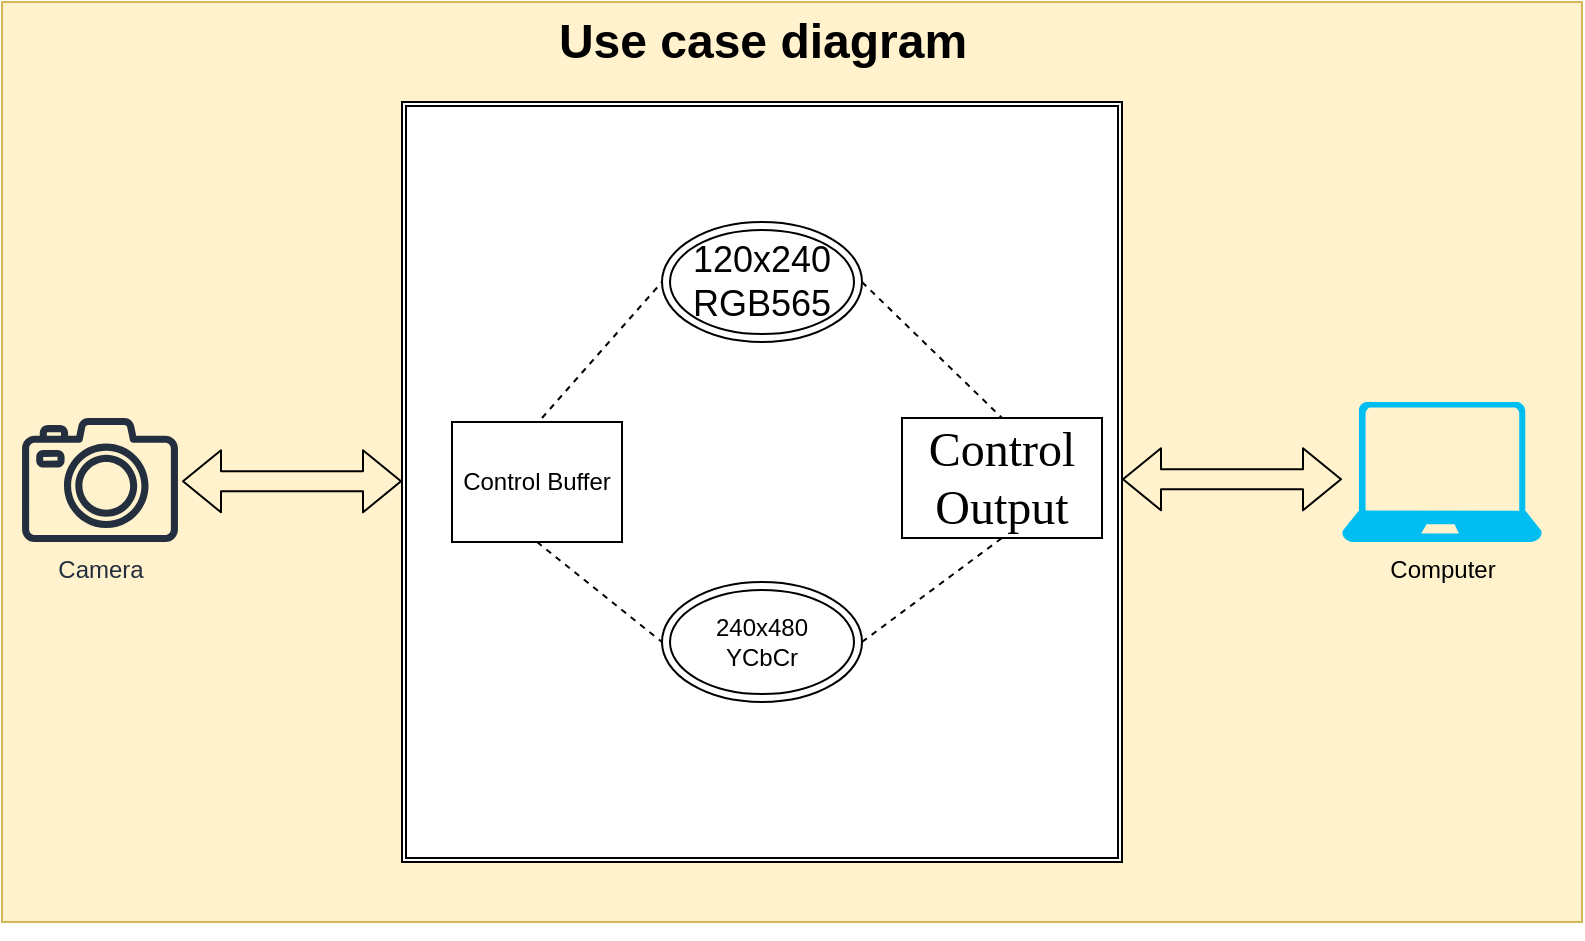 <mxfile version="15.0.6" type="device"><diagram id="9JRnugvWtYkws6AbIjkh" name="Page-1"><mxGraphModel dx="1422" dy="786" grid="1" gridSize="10" guides="1" tooltips="1" connect="1" arrows="1" fold="1" page="1" pageScale="1" pageWidth="850" pageHeight="1100" math="0" shadow="0"><root><mxCell id="0"/><mxCell id="1" parent="0"/><mxCell id="GjHQsuyvKO01UTvJ6QS9-28" value="" style="rounded=0;whiteSpace=wrap;html=1;fillColor=#fff2cc;strokeColor=#d6b656;" vertex="1" parent="1"><mxGeometry x="20" y="400" width="790" height="460" as="geometry"/></mxCell><mxCell id="GjHQsuyvKO01UTvJ6QS9-4" value="Camera" style="outlineConnect=0;fontColor=#232F3E;gradientColor=none;fillColor=#232F3E;strokeColor=none;dashed=0;verticalLabelPosition=bottom;verticalAlign=top;align=center;html=1;fontSize=12;fontStyle=0;aspect=fixed;pointerEvents=1;shape=mxgraph.aws4.camera2;" vertex="1" parent="1"><mxGeometry x="30" y="608" width="78" height="62" as="geometry"/></mxCell><mxCell id="GjHQsuyvKO01UTvJ6QS9-6" value="" style="shape=ext;double=1;rounded=0;whiteSpace=wrap;html=1;" vertex="1" parent="1"><mxGeometry x="220" y="450" width="360" height="380" as="geometry"/></mxCell><mxCell id="GjHQsuyvKO01UTvJ6QS9-7" value="&lt;font style=&quot;font-size: 18px&quot;&gt;120x240&lt;br&gt;RGB565&lt;/font&gt;" style="ellipse;shape=doubleEllipse;whiteSpace=wrap;html=1;" vertex="1" parent="1"><mxGeometry x="350" y="510" width="100" height="60" as="geometry"/></mxCell><mxCell id="GjHQsuyvKO01UTvJ6QS9-8" value="240x480&lt;br&gt;YCbCr" style="ellipse;shape=doubleEllipse;whiteSpace=wrap;html=1;" vertex="1" parent="1"><mxGeometry x="350" y="690" width="100" height="60" as="geometry"/></mxCell><mxCell id="GjHQsuyvKO01UTvJ6QS9-9" value="Control Buffer" style="rounded=0;whiteSpace=wrap;html=1;" vertex="1" parent="1"><mxGeometry x="245" y="610" width="85" height="60" as="geometry"/></mxCell><mxCell id="GjHQsuyvKO01UTvJ6QS9-14" value="" style="shape=flexArrow;endArrow=classic;startArrow=classic;html=1;" edge="1" parent="1"><mxGeometry width="100" height="100" relative="1" as="geometry"><mxPoint x="110" y="639.66" as="sourcePoint"/><mxPoint x="220" y="639.66" as="targetPoint"/></mxGeometry></mxCell><mxCell id="GjHQsuyvKO01UTvJ6QS9-15" value="" style="endArrow=none;dashed=1;html=1;entryX=0;entryY=0.5;entryDx=0;entryDy=0;" edge="1" parent="1" target="GjHQsuyvKO01UTvJ6QS9-7"><mxGeometry width="50" height="50" relative="1" as="geometry"><mxPoint x="290" y="608" as="sourcePoint"/><mxPoint x="340" y="558" as="targetPoint"/></mxGeometry></mxCell><mxCell id="GjHQsuyvKO01UTvJ6QS9-17" value="" style="endArrow=none;dashed=1;html=1;entryX=0;entryY=0.5;entryDx=0;entryDy=0;exitX=0.5;exitY=1;exitDx=0;exitDy=0;" edge="1" parent="1" source="GjHQsuyvKO01UTvJ6QS9-9" target="GjHQsuyvKO01UTvJ6QS9-8"><mxGeometry width="50" height="50" relative="1" as="geometry"><mxPoint x="300" y="695" as="sourcePoint"/><mxPoint x="350" y="627" as="targetPoint"/></mxGeometry></mxCell><mxCell id="GjHQsuyvKO01UTvJ6QS9-18" value="&lt;font face=&quot;Times New Roman&quot; style=&quot;font-size: 24px&quot;&gt;Control Output&lt;/font&gt;" style="rounded=0;whiteSpace=wrap;html=1;" vertex="1" parent="1"><mxGeometry x="470" y="608" width="100" height="60" as="geometry"/></mxCell><mxCell id="GjHQsuyvKO01UTvJ6QS9-20" value="" style="endArrow=none;dashed=1;html=1;entryX=0.5;entryY=0;entryDx=0;entryDy=0;exitX=0.5;exitY=1;exitDx=0;exitDy=0;" edge="1" parent="1" target="GjHQsuyvKO01UTvJ6QS9-18"><mxGeometry width="50" height="50" relative="1" as="geometry"><mxPoint x="450" y="540" as="sourcePoint"/><mxPoint x="512.5" y="590" as="targetPoint"/></mxGeometry></mxCell><mxCell id="GjHQsuyvKO01UTvJ6QS9-21" value="" style="endArrow=none;dashed=1;html=1;entryX=0.5;entryY=1;entryDx=0;entryDy=0;exitX=1;exitY=0.5;exitDx=0;exitDy=0;" edge="1" parent="1" source="GjHQsuyvKO01UTvJ6QS9-8" target="GjHQsuyvKO01UTvJ6QS9-18"><mxGeometry width="50" height="50" relative="1" as="geometry"><mxPoint x="450" y="700" as="sourcePoint"/><mxPoint x="512.5" y="750" as="targetPoint"/></mxGeometry></mxCell><mxCell id="GjHQsuyvKO01UTvJ6QS9-22" value="Computer" style="verticalLabelPosition=bottom;html=1;verticalAlign=top;align=center;strokeColor=none;fillColor=#00BEF2;shape=mxgraph.azure.laptop;pointerEvents=1;" vertex="1" parent="1"><mxGeometry x="690" y="600" width="100" height="70" as="geometry"/></mxCell><mxCell id="GjHQsuyvKO01UTvJ6QS9-23" value="" style="shape=flexArrow;endArrow=classic;startArrow=classic;html=1;" edge="1" parent="1"><mxGeometry width="100" height="100" relative="1" as="geometry"><mxPoint x="580" y="638.66" as="sourcePoint"/><mxPoint x="690" y="638.66" as="targetPoint"/></mxGeometry></mxCell><mxCell id="GjHQsuyvKO01UTvJ6QS9-24" value="&lt;b&gt;&lt;font style=&quot;font-size: 24px&quot;&gt;Use case diagram&lt;/font&gt;&lt;/b&gt;" style="text;html=1;strokeColor=none;fillColor=none;align=center;verticalAlign=middle;whiteSpace=wrap;rounded=0;" vertex="1" parent="1"><mxGeometry x="287.5" y="410" width="225" height="20" as="geometry"/></mxCell><mxCell id="GjHQsuyvKO01UTvJ6QS9-29" style="edgeStyle=orthogonalEdgeStyle;rounded=0;orthogonalLoop=1;jettySize=auto;html=1;exitX=0.5;exitY=1;exitDx=0;exitDy=0;" edge="1" parent="1" source="GjHQsuyvKO01UTvJ6QS9-28" target="GjHQsuyvKO01UTvJ6QS9-28"><mxGeometry relative="1" as="geometry"/></mxCell></root></mxGraphModel></diagram></mxfile>